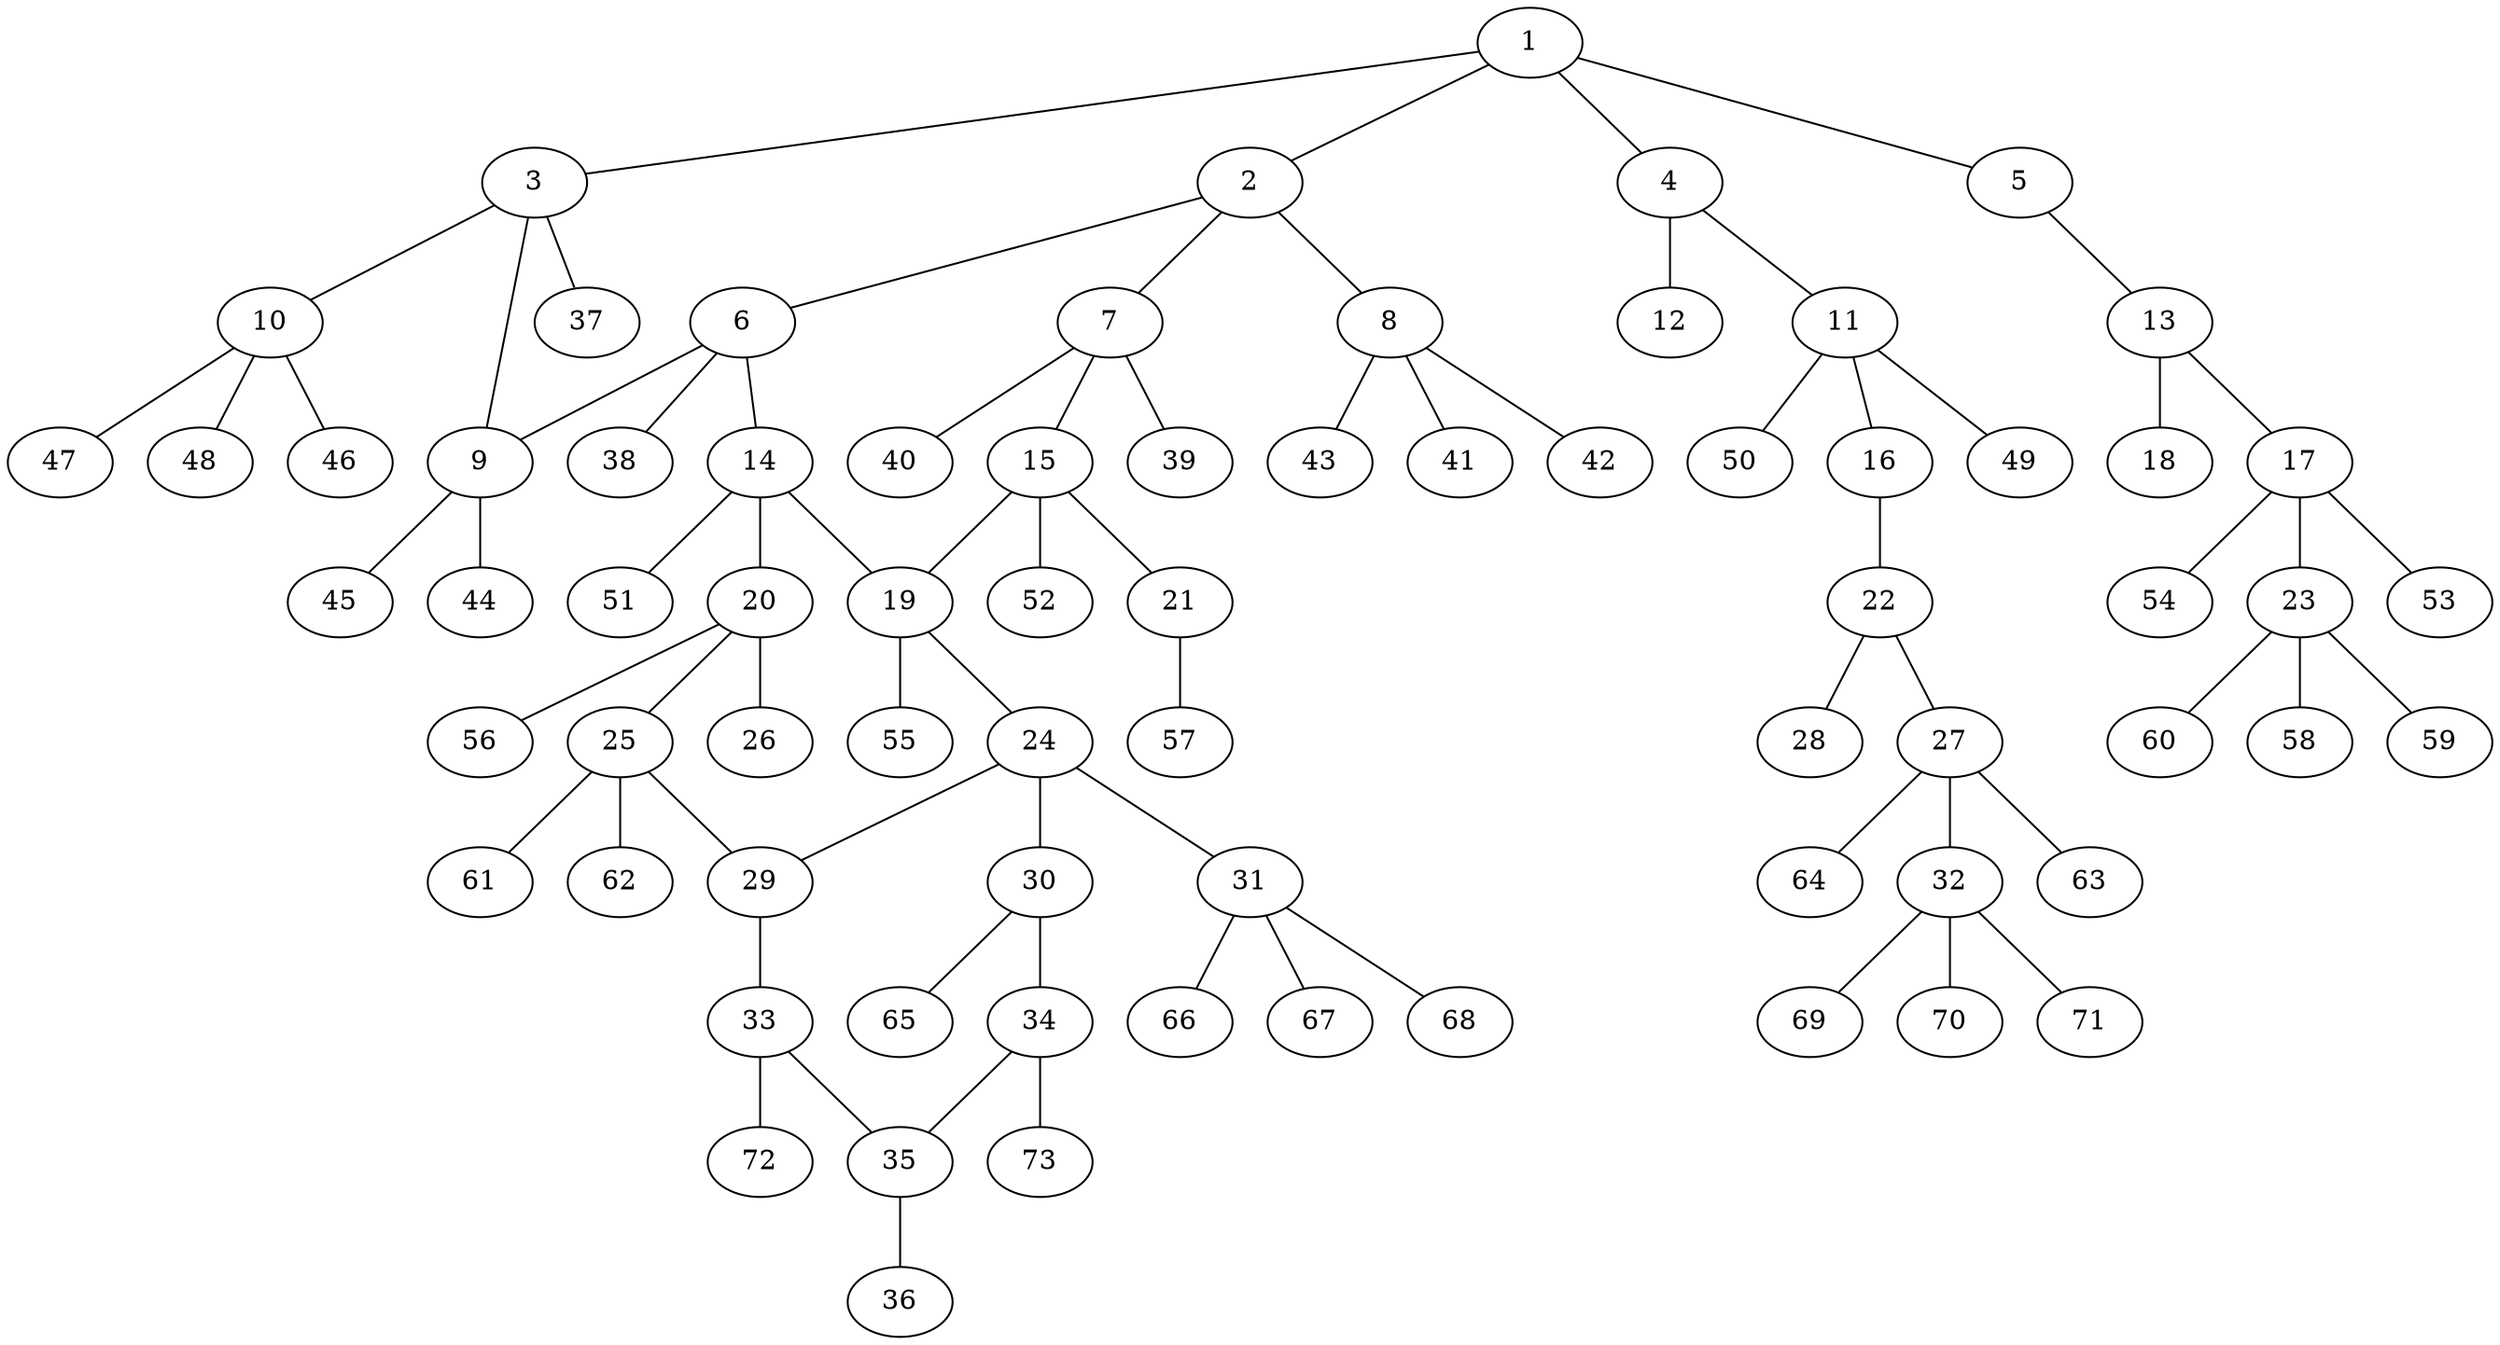 graph molecule_3485 {
	1	 [chem=C];
	2	 [chem=C];
	1 -- 2	 [valence=1];
	3	 [chem=C];
	1 -- 3	 [valence=1];
	4	 [chem=C];
	1 -- 4	 [valence=1];
	5	 [chem=O];
	1 -- 5	 [valence=1];
	6	 [chem=C];
	2 -- 6	 [valence=1];
	7	 [chem=C];
	2 -- 7	 [valence=1];
	8	 [chem=C];
	2 -- 8	 [valence=1];
	9	 [chem=C];
	3 -- 9	 [valence=1];
	10	 [chem=C];
	3 -- 10	 [valence=1];
	37	 [chem=H];
	3 -- 37	 [valence=1];
	11	 [chem=C];
	4 -- 11	 [valence=1];
	12	 [chem=O];
	4 -- 12	 [valence=2];
	13	 [chem=C];
	5 -- 13	 [valence=1];
	6 -- 9	 [valence=1];
	14	 [chem=C];
	6 -- 14	 [valence=1];
	38	 [chem=H];
	6 -- 38	 [valence=1];
	15	 [chem=C];
	7 -- 15	 [valence=1];
	39	 [chem=H];
	7 -- 39	 [valence=1];
	40	 [chem=H];
	7 -- 40	 [valence=1];
	41	 [chem=H];
	8 -- 41	 [valence=1];
	42	 [chem=H];
	8 -- 42	 [valence=1];
	43	 [chem=H];
	8 -- 43	 [valence=1];
	44	 [chem=H];
	9 -- 44	 [valence=1];
	45	 [chem=H];
	9 -- 45	 [valence=1];
	46	 [chem=H];
	10 -- 46	 [valence=1];
	47	 [chem=H];
	10 -- 47	 [valence=1];
	48	 [chem=H];
	10 -- 48	 [valence=1];
	16	 [chem=O];
	11 -- 16	 [valence=1];
	49	 [chem=H];
	11 -- 49	 [valence=1];
	50	 [chem=H];
	11 -- 50	 [valence=1];
	17	 [chem=C];
	13 -- 17	 [valence=1];
	18	 [chem=O];
	13 -- 18	 [valence=2];
	19	 [chem=C];
	14 -- 19	 [valence=1];
	20	 [chem=C];
	14 -- 20	 [valence=1];
	51	 [chem=H];
	14 -- 51	 [valence=1];
	15 -- 19	 [valence=1];
	21	 [chem=O];
	15 -- 21	 [valence=1];
	52	 [chem=H];
	15 -- 52	 [valence=1];
	22	 [chem=C];
	16 -- 22	 [valence=1];
	23	 [chem=C];
	17 -- 23	 [valence=1];
	53	 [chem=H];
	17 -- 53	 [valence=1];
	54	 [chem=H];
	17 -- 54	 [valence=1];
	24	 [chem=C];
	19 -- 24	 [valence=1];
	55	 [chem=H];
	19 -- 55	 [valence=1];
	25	 [chem=C];
	20 -- 25	 [valence=1];
	26	 [chem=Cl];
	20 -- 26	 [valence=1];
	56	 [chem=H];
	20 -- 56	 [valence=1];
	57	 [chem=H];
	21 -- 57	 [valence=1];
	27	 [chem=C];
	22 -- 27	 [valence=1];
	28	 [chem=O];
	22 -- 28	 [valence=2];
	58	 [chem=H];
	23 -- 58	 [valence=1];
	59	 [chem=H];
	23 -- 59	 [valence=1];
	60	 [chem=H];
	23 -- 60	 [valence=1];
	29	 [chem=C];
	24 -- 29	 [valence=1];
	30	 [chem=C];
	24 -- 30	 [valence=1];
	31	 [chem=C];
	24 -- 31	 [valence=1];
	25 -- 29	 [valence=1];
	61	 [chem=H];
	25 -- 61	 [valence=1];
	62	 [chem=H];
	25 -- 62	 [valence=1];
	32	 [chem=C];
	27 -- 32	 [valence=1];
	63	 [chem=H];
	27 -- 63	 [valence=1];
	64	 [chem=H];
	27 -- 64	 [valence=1];
	33	 [chem=C];
	29 -- 33	 [valence=2];
	34	 [chem=C];
	30 -- 34	 [valence=2];
	65	 [chem=H];
	30 -- 65	 [valence=1];
	66	 [chem=H];
	31 -- 66	 [valence=1];
	67	 [chem=H];
	31 -- 67	 [valence=1];
	68	 [chem=H];
	31 -- 68	 [valence=1];
	69	 [chem=H];
	32 -- 69	 [valence=1];
	70	 [chem=H];
	32 -- 70	 [valence=1];
	71	 [chem=H];
	32 -- 71	 [valence=1];
	35	 [chem=C];
	33 -- 35	 [valence=1];
	72	 [chem=H];
	33 -- 72	 [valence=1];
	34 -- 35	 [valence=1];
	73	 [chem=H];
	34 -- 73	 [valence=1];
	36	 [chem=O];
	35 -- 36	 [valence=2];
}
